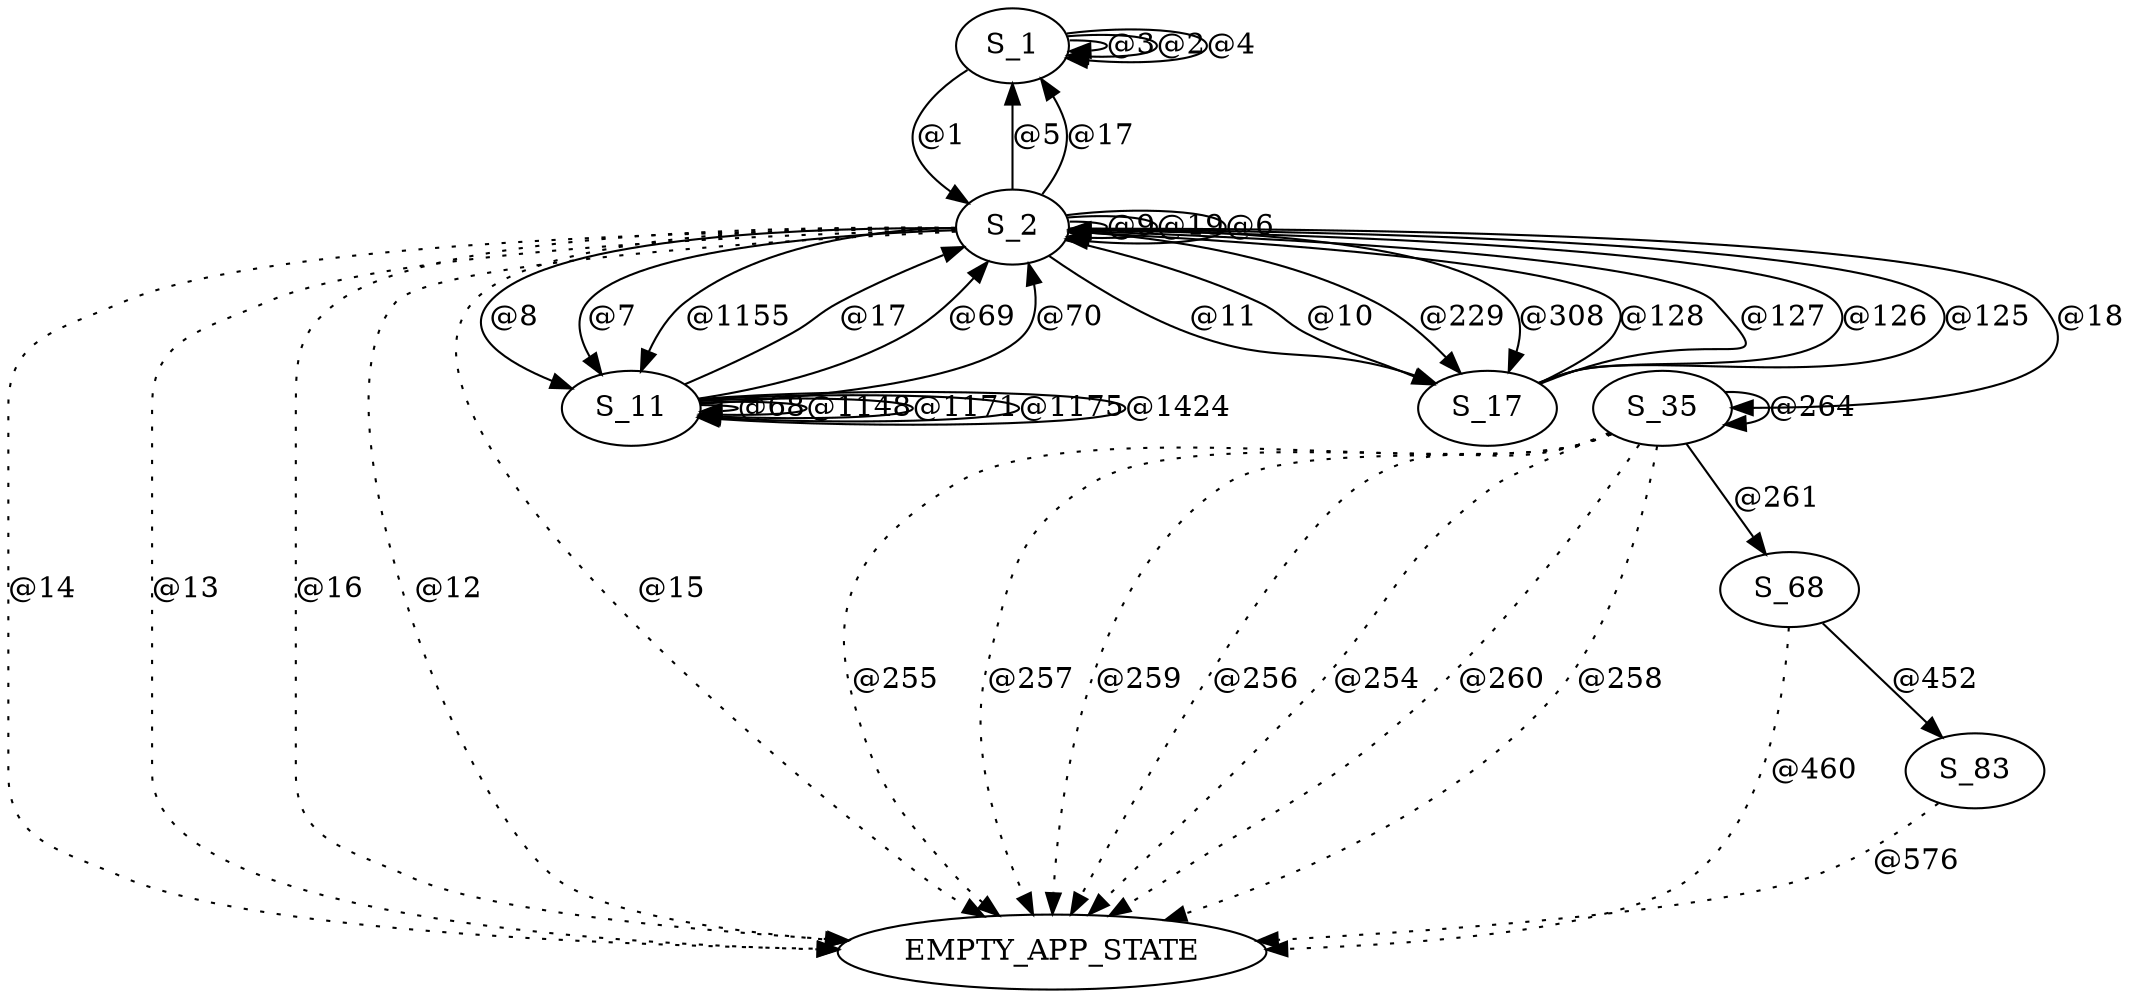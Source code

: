 digraph graphtest {
  S_1 -> S_2  [ label="@1"] ;
  S_1 -> S_1  [ label="@3"] ;
  S_1 -> S_1  [ label="@2"] ;
  S_1 -> S_1  [ label="@4"] ;
  S_2 -> EMPTY_APP_STATE  [ style=dotted,label="@14"] ;
  S_2 -> S_2  [ label="@9"] ;
  S_2 -> S_11  [ label="@8"] ;
  S_2 -> S_1  [ label="@5"] ;
  S_2 -> S_11  [ label="@7"] ;
  S_2 -> S_17  [ label="@11"] ;
  S_2 -> EMPTY_APP_STATE  [ style=dotted,label="@13"] ;
  S_2 -> S_2  [ label="@19"] ;
  S_2 -> EMPTY_APP_STATE  [ style=dotted,label="@16"] ;
  S_2 -> S_17  [ label="@10"] ;
  S_2 -> S_2  [ label="@6"] ;
  S_2 -> S_35  [ label="@18"] ;
  S_2 -> S_17  [ label="@229"] ;
  S_2 -> EMPTY_APP_STATE  [ style=dotted,label="@12"] ;
  S_2 -> EMPTY_APP_STATE  [ style=dotted,label="@15"] ;
  S_2 -> S_17  [ label="@308"] ;
  S_2 -> S_1  [ label="@17"] ;
  S_2 -> S_11  [ label="@1155"] ;
  S_11 -> S_2  [ label="@17"] ;
  S_11 -> S_2  [ label="@69"] ;
  S_11 -> S_11  [ label="@68"] ;
  S_11 -> S_2  [ label="@70"] ;
  S_11 -> S_11  [ label="@1148"] ;
  S_11 -> S_11  [ label="@1171"] ;
  S_11 -> S_11  [ label="@1175"] ;
  S_11 -> S_11  [ label="@1424"] ;
  S_17 -> S_2  [ label="@128"] ;
  S_17 -> S_2  [ label="@127"] ;
  S_17 -> S_2  [ label="@126"] ;
  S_17 -> S_2  [ label="@125"] ;
  S_35 -> EMPTY_APP_STATE  [ style=dotted,label="@255"] ;
  S_35 -> S_68  [ label="@261"] ;
  S_35 -> EMPTY_APP_STATE  [ style=dotted,label="@257"] ;
  S_35 -> EMPTY_APP_STATE  [ style=dotted,label="@259"] ;
  S_35 -> S_35  [ label="@264"] ;
  S_35 -> EMPTY_APP_STATE  [ style=dotted,label="@256"] ;
  S_35 -> EMPTY_APP_STATE  [ style=dotted,label="@254"] ;
  S_35 -> EMPTY_APP_STATE  [ style=dotted,label="@260"] ;
  S_35 -> EMPTY_APP_STATE  [ style=dotted,label="@258"] ;
  S_68 -> EMPTY_APP_STATE  [ style=dotted,label="@460"] ;
  S_68 -> S_83  [ label="@452"] ;
  S_83 -> EMPTY_APP_STATE  [ style=dotted,label="@576"] ;
}